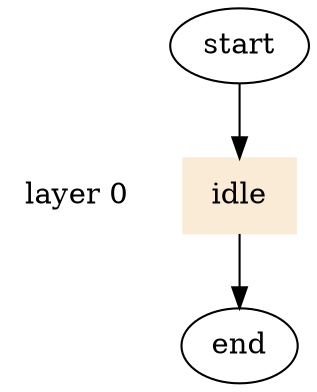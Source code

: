 digraph state_graph {
	rankdir=TB;
	size="8,5;"
	layer_0 [shape=plaintext, label="layer 0"];
	
	/* States */
	agent_a_end [label = "end"]
	agent_a_start [label = "start"]
	agent_a_idle_start_end [label = "idle", shape = box,style=filled,color=antiquewhite];
	
	/* Transitions */
	agent_a_start -> agent_a_idle_start_end;
	agent_a_idle_start_end -> agent_a_end;
	
	/* Communications */
	{ rank=same; layer_0;  agent_a_idle_start_end; }
}